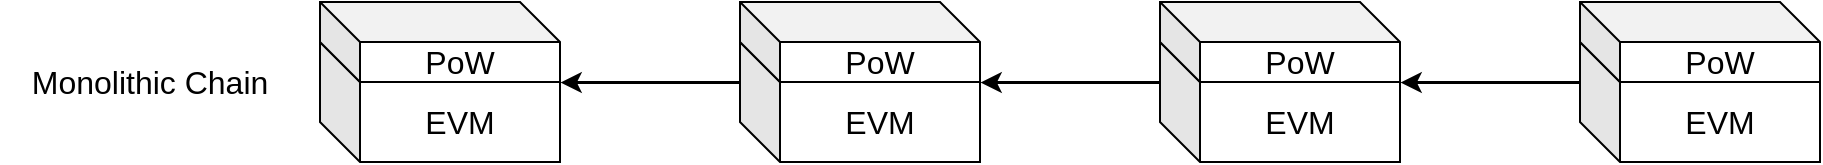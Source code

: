 <mxfile version="20.7.4" type="github">
  <diagram id="5NtX_Wvmh-GeWF7cQuOn" name="Page-1">
    <mxGraphModel dx="1026" dy="661" grid="1" gridSize="10" guides="1" tooltips="1" connect="1" arrows="1" fold="1" page="1" pageScale="1" pageWidth="850" pageHeight="1100" math="0" shadow="0">
      <root>
        <mxCell id="0" />
        <mxCell id="1" parent="0" />
        <mxCell id="cWBHKGqcajPQgnPL3pIP-1" value="&lt;font style=&quot;font-size: 16px&quot;&gt;EVM&lt;/font&gt;" style="shape=cube;whiteSpace=wrap;html=1;boundedLbl=1;backgroundOutline=1;darkOpacity=0.05;darkOpacity2=0.1;" vertex="1" parent="1">
          <mxGeometry x="160" y="390" width="120" height="60" as="geometry" />
        </mxCell>
        <mxCell id="cWBHKGqcajPQgnPL3pIP-2" value="&lt;font style=&quot;font-size: 16px&quot;&gt;PoW&lt;/font&gt;" style="shape=cube;whiteSpace=wrap;html=1;boundedLbl=1;backgroundOutline=1;darkOpacity=0.05;darkOpacity2=0.1;" vertex="1" parent="1">
          <mxGeometry x="160" y="370" width="120" height="40" as="geometry" />
        </mxCell>
        <mxCell id="cWBHKGqcajPQgnPL3pIP-3" value="&lt;font style=&quot;font-size: 16px&quot;&gt;EVM&lt;/font&gt;" style="shape=cube;whiteSpace=wrap;html=1;boundedLbl=1;backgroundOutline=1;darkOpacity=0.05;darkOpacity2=0.1;" vertex="1" parent="1">
          <mxGeometry x="370" y="390" width="120" height="60" as="geometry" />
        </mxCell>
        <mxCell id="cWBHKGqcajPQgnPL3pIP-4" value="&lt;font style=&quot;font-size: 16px&quot;&gt;PoW&lt;/font&gt;" style="shape=cube;whiteSpace=wrap;html=1;boundedLbl=1;backgroundOutline=1;darkOpacity=0.05;darkOpacity2=0.1;" vertex="1" parent="1">
          <mxGeometry x="370" y="370" width="120" height="40" as="geometry" />
        </mxCell>
        <mxCell id="cWBHKGqcajPQgnPL3pIP-5" value="&lt;font style=&quot;font-size: 16px&quot;&gt;EVM&lt;/font&gt;" style="shape=cube;whiteSpace=wrap;html=1;boundedLbl=1;backgroundOutline=1;darkOpacity=0.05;darkOpacity2=0.1;" vertex="1" parent="1">
          <mxGeometry x="580" y="390" width="120" height="60" as="geometry" />
        </mxCell>
        <mxCell id="cWBHKGqcajPQgnPL3pIP-6" value="&lt;font style=&quot;font-size: 16px&quot;&gt;PoW&lt;/font&gt;" style="shape=cube;whiteSpace=wrap;html=1;boundedLbl=1;backgroundOutline=1;darkOpacity=0.05;darkOpacity2=0.1;" vertex="1" parent="1">
          <mxGeometry x="580" y="370" width="120" height="40" as="geometry" />
        </mxCell>
        <mxCell id="cWBHKGqcajPQgnPL3pIP-7" value="&lt;font style=&quot;font-size: 16px&quot;&gt;EVM&lt;/font&gt;" style="shape=cube;whiteSpace=wrap;html=1;boundedLbl=1;backgroundOutline=1;darkOpacity=0.05;darkOpacity2=0.1;" vertex="1" parent="1">
          <mxGeometry x="790" y="390" width="120" height="60" as="geometry" />
        </mxCell>
        <mxCell id="cWBHKGqcajPQgnPL3pIP-8" value="&lt;font style=&quot;font-size: 16px&quot;&gt;PoW&lt;/font&gt;" style="shape=cube;whiteSpace=wrap;html=1;boundedLbl=1;backgroundOutline=1;darkOpacity=0.05;darkOpacity2=0.1;" vertex="1" parent="1">
          <mxGeometry x="790" y="370" width="120" height="40" as="geometry" />
        </mxCell>
        <mxCell id="cWBHKGqcajPQgnPL3pIP-9" value="" style="endArrow=classic;html=1;rounded=0;strokeWidth=1.5;fontSize=16;exitX=0;exitY=0;exitDx=0;exitDy=20;exitPerimeter=0;" edge="1" parent="1" source="cWBHKGqcajPQgnPL3pIP-3">
          <mxGeometry width="50" height="50" relative="1" as="geometry">
            <mxPoint x="350" y="409.5" as="sourcePoint" />
            <mxPoint x="280" y="410" as="targetPoint" />
          </mxGeometry>
        </mxCell>
        <mxCell id="cWBHKGqcajPQgnPL3pIP-10" value="" style="endArrow=classic;html=1;rounded=0;strokeWidth=1.5;fontSize=16;exitX=0;exitY=0;exitDx=0;exitDy=20;exitPerimeter=0;" edge="1" parent="1">
          <mxGeometry width="50" height="50" relative="1" as="geometry">
            <mxPoint x="580" y="410" as="sourcePoint" />
            <mxPoint x="490" y="410" as="targetPoint" />
          </mxGeometry>
        </mxCell>
        <mxCell id="cWBHKGqcajPQgnPL3pIP-11" value="" style="endArrow=classic;html=1;rounded=0;strokeWidth=1.5;fontSize=16;exitX=0;exitY=0;exitDx=0;exitDy=20;exitPerimeter=0;" edge="1" parent="1">
          <mxGeometry width="50" height="50" relative="1" as="geometry">
            <mxPoint x="790" y="410" as="sourcePoint" />
            <mxPoint x="700" y="410" as="targetPoint" />
          </mxGeometry>
        </mxCell>
        <mxCell id="cWBHKGqcajPQgnPL3pIP-12" value="&lt;span style=&quot;font-size: 16px; user-select: auto;&quot;&gt;Monolithic&amp;nbsp;Chain&lt;/span&gt;" style="text;html=1;strokeColor=none;fillColor=none;align=center;verticalAlign=middle;whiteSpace=wrap;rounded=0;fontSize=12;" vertex="1" parent="1">
          <mxGeometry y="395" width="150" height="30" as="geometry" />
        </mxCell>
      </root>
    </mxGraphModel>
  </diagram>
</mxfile>
